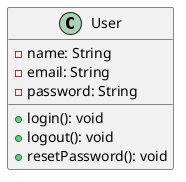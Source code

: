 @startuml
class User {
  - name: String
  - email: String
  - password: String
  + login(): void
  + logout(): void
  + resetPassword(): void
}
@enduml